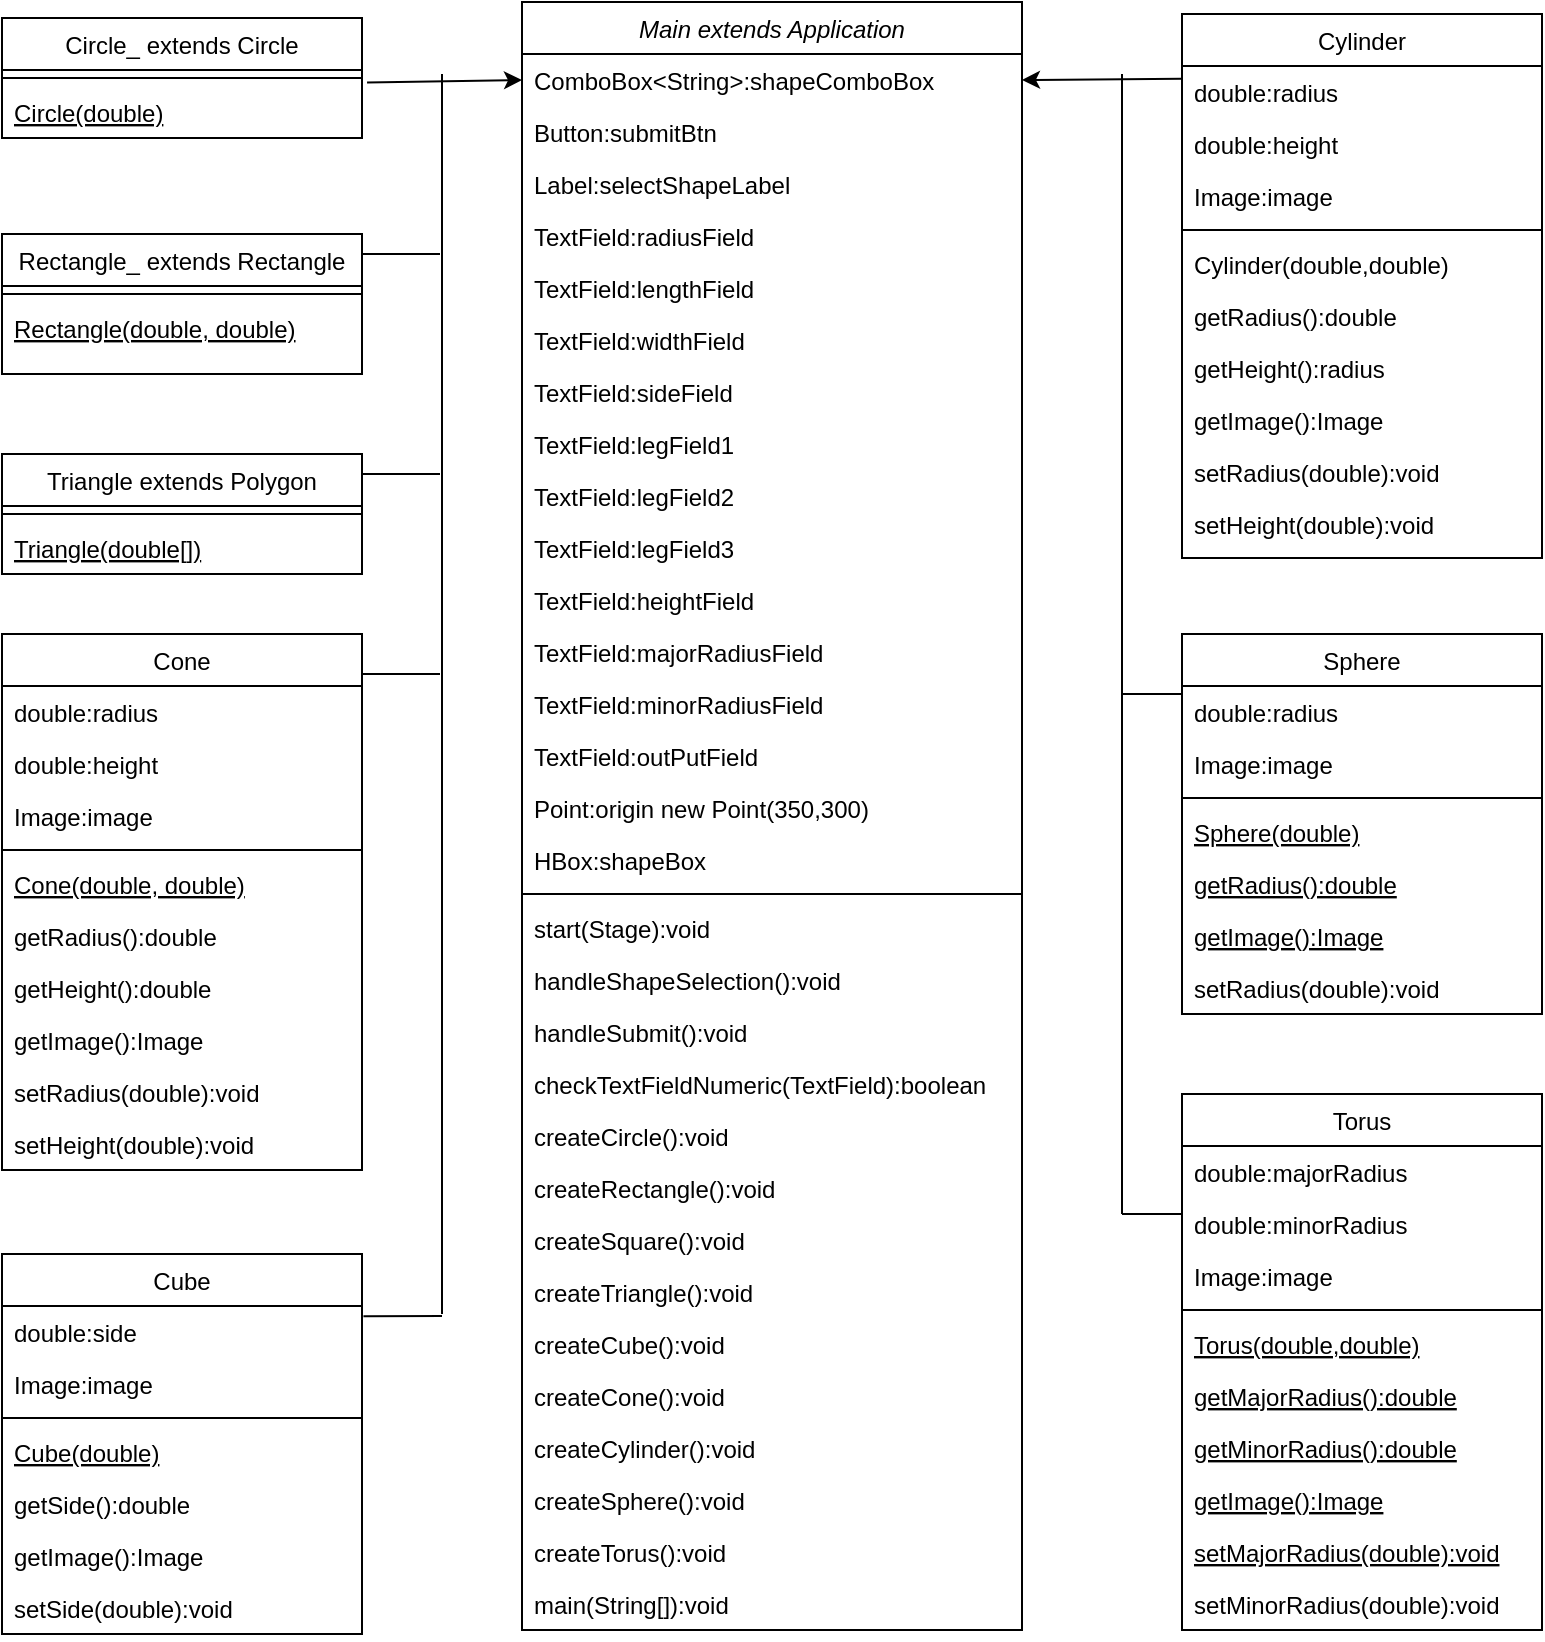 <mxfile version="24.1.0" type="device">
  <diagram id="C5RBs43oDa-KdzZeNtuy" name="Page-1">
    <mxGraphModel dx="1433" dy="580" grid="1" gridSize="10" guides="1" tooltips="1" connect="1" arrows="1" fold="1" page="1" pageScale="1" pageWidth="827" pageHeight="1169" math="0" shadow="0">
      <root>
        <mxCell id="WIyWlLk6GJQsqaUBKTNV-0" />
        <mxCell id="WIyWlLk6GJQsqaUBKTNV-1" parent="WIyWlLk6GJQsqaUBKTNV-0" />
        <mxCell id="zkfFHV4jXpPFQw0GAbJ--0" value="Main extends Application" style="swimlane;fontStyle=2;align=center;verticalAlign=top;childLayout=stackLayout;horizontal=1;startSize=26;horizontalStack=0;resizeParent=1;resizeLast=0;collapsible=1;marginBottom=0;rounded=0;shadow=0;strokeWidth=1;" parent="WIyWlLk6GJQsqaUBKTNV-1" vertex="1">
          <mxGeometry x="280" y="34" width="250" height="814" as="geometry">
            <mxRectangle x="230" y="140" width="160" height="26" as="alternateBounds" />
          </mxGeometry>
        </mxCell>
        <mxCell id="zkfFHV4jXpPFQw0GAbJ--1" value="ComboBox&lt;String&gt;:shapeComboBox" style="text;align=left;verticalAlign=top;spacingLeft=4;spacingRight=4;overflow=hidden;rotatable=0;points=[[0,0.5],[1,0.5]];portConstraint=eastwest;" parent="zkfFHV4jXpPFQw0GAbJ--0" vertex="1">
          <mxGeometry y="26" width="250" height="26" as="geometry" />
        </mxCell>
        <mxCell id="zkfFHV4jXpPFQw0GAbJ--2" value="Button:submitBtn" style="text;align=left;verticalAlign=top;spacingLeft=4;spacingRight=4;overflow=hidden;rotatable=0;points=[[0,0.5],[1,0.5]];portConstraint=eastwest;rounded=0;shadow=0;html=0;" parent="zkfFHV4jXpPFQw0GAbJ--0" vertex="1">
          <mxGeometry y="52" width="250" height="26" as="geometry" />
        </mxCell>
        <mxCell id="0kf4-YSPmbqntJJXdyW9-0" value="Label:selectShapeLabel" style="text;align=left;verticalAlign=top;spacingLeft=4;spacingRight=4;overflow=hidden;rotatable=0;points=[[0,0.5],[1,0.5]];portConstraint=eastwest;rounded=0;shadow=0;html=0;" vertex="1" parent="zkfFHV4jXpPFQw0GAbJ--0">
          <mxGeometry y="78" width="250" height="26" as="geometry" />
        </mxCell>
        <mxCell id="zkfFHV4jXpPFQw0GAbJ--3" value="TextField:radiusField" style="text;align=left;verticalAlign=top;spacingLeft=4;spacingRight=4;overflow=hidden;rotatable=0;points=[[0,0.5],[1,0.5]];portConstraint=eastwest;rounded=0;shadow=0;html=0;" parent="zkfFHV4jXpPFQw0GAbJ--0" vertex="1">
          <mxGeometry y="104" width="250" height="26" as="geometry" />
        </mxCell>
        <mxCell id="0kf4-YSPmbqntJJXdyW9-1" value="TextField:lengthField" style="text;align=left;verticalAlign=top;spacingLeft=4;spacingRight=4;overflow=hidden;rotatable=0;points=[[0,0.5],[1,0.5]];portConstraint=eastwest;rounded=0;shadow=0;html=0;" vertex="1" parent="zkfFHV4jXpPFQw0GAbJ--0">
          <mxGeometry y="130" width="250" height="26" as="geometry" />
        </mxCell>
        <mxCell id="0kf4-YSPmbqntJJXdyW9-3" value="TextField:widthField" style="text;align=left;verticalAlign=top;spacingLeft=4;spacingRight=4;overflow=hidden;rotatable=0;points=[[0,0.5],[1,0.5]];portConstraint=eastwest;rounded=0;shadow=0;html=0;" vertex="1" parent="zkfFHV4jXpPFQw0GAbJ--0">
          <mxGeometry y="156" width="250" height="26" as="geometry" />
        </mxCell>
        <mxCell id="0kf4-YSPmbqntJJXdyW9-4" value="TextField:sideField" style="text;align=left;verticalAlign=top;spacingLeft=4;spacingRight=4;overflow=hidden;rotatable=0;points=[[0,0.5],[1,0.5]];portConstraint=eastwest;rounded=0;shadow=0;html=0;" vertex="1" parent="zkfFHV4jXpPFQw0GAbJ--0">
          <mxGeometry y="182" width="250" height="26" as="geometry" />
        </mxCell>
        <mxCell id="0kf4-YSPmbqntJJXdyW9-5" value="TextField:legField1" style="text;align=left;verticalAlign=top;spacingLeft=4;spacingRight=4;overflow=hidden;rotatable=0;points=[[0,0.5],[1,0.5]];portConstraint=eastwest;rounded=0;shadow=0;html=0;" vertex="1" parent="zkfFHV4jXpPFQw0GAbJ--0">
          <mxGeometry y="208" width="250" height="26" as="geometry" />
        </mxCell>
        <mxCell id="0kf4-YSPmbqntJJXdyW9-7" value="TextField:legField2" style="text;align=left;verticalAlign=top;spacingLeft=4;spacingRight=4;overflow=hidden;rotatable=0;points=[[0,0.5],[1,0.5]];portConstraint=eastwest;rounded=0;shadow=0;html=0;" vertex="1" parent="zkfFHV4jXpPFQw0GAbJ--0">
          <mxGeometry y="234" width="250" height="26" as="geometry" />
        </mxCell>
        <mxCell id="0kf4-YSPmbqntJJXdyW9-8" value="TextField:legField3" style="text;align=left;verticalAlign=top;spacingLeft=4;spacingRight=4;overflow=hidden;rotatable=0;points=[[0,0.5],[1,0.5]];portConstraint=eastwest;rounded=0;shadow=0;html=0;" vertex="1" parent="zkfFHV4jXpPFQw0GAbJ--0">
          <mxGeometry y="260" width="250" height="26" as="geometry" />
        </mxCell>
        <mxCell id="0kf4-YSPmbqntJJXdyW9-9" value="TextField:heightField" style="text;align=left;verticalAlign=top;spacingLeft=4;spacingRight=4;overflow=hidden;rotatable=0;points=[[0,0.5],[1,0.5]];portConstraint=eastwest;rounded=0;shadow=0;html=0;" vertex="1" parent="zkfFHV4jXpPFQw0GAbJ--0">
          <mxGeometry y="286" width="250" height="26" as="geometry" />
        </mxCell>
        <mxCell id="0kf4-YSPmbqntJJXdyW9-10" value="TextField:majorRadiusField" style="text;align=left;verticalAlign=top;spacingLeft=4;spacingRight=4;overflow=hidden;rotatable=0;points=[[0,0.5],[1,0.5]];portConstraint=eastwest;rounded=0;shadow=0;html=0;" vertex="1" parent="zkfFHV4jXpPFQw0GAbJ--0">
          <mxGeometry y="312" width="250" height="26" as="geometry" />
        </mxCell>
        <mxCell id="0kf4-YSPmbqntJJXdyW9-6" value="TextField:minorRadiusField" style="text;align=left;verticalAlign=top;spacingLeft=4;spacingRight=4;overflow=hidden;rotatable=0;points=[[0,0.5],[1,0.5]];portConstraint=eastwest;rounded=0;shadow=0;html=0;" vertex="1" parent="zkfFHV4jXpPFQw0GAbJ--0">
          <mxGeometry y="338" width="250" height="26" as="geometry" />
        </mxCell>
        <mxCell id="0kf4-YSPmbqntJJXdyW9-12" value="TextField:outPutField" style="text;align=left;verticalAlign=top;spacingLeft=4;spacingRight=4;overflow=hidden;rotatable=0;points=[[0,0.5],[1,0.5]];portConstraint=eastwest;rounded=0;shadow=0;html=0;" vertex="1" parent="zkfFHV4jXpPFQw0GAbJ--0">
          <mxGeometry y="364" width="250" height="26" as="geometry" />
        </mxCell>
        <mxCell id="0kf4-YSPmbqntJJXdyW9-11" value="Point:origin new Point(350,300)" style="text;align=left;verticalAlign=top;spacingLeft=4;spacingRight=4;overflow=hidden;rotatable=0;points=[[0,0.5],[1,0.5]];portConstraint=eastwest;rounded=0;shadow=0;html=0;" vertex="1" parent="zkfFHV4jXpPFQw0GAbJ--0">
          <mxGeometry y="390" width="250" height="26" as="geometry" />
        </mxCell>
        <mxCell id="0kf4-YSPmbqntJJXdyW9-2" value="HBox:shapeBox" style="text;align=left;verticalAlign=top;spacingLeft=4;spacingRight=4;overflow=hidden;rotatable=0;points=[[0,0.5],[1,0.5]];portConstraint=eastwest;rounded=0;shadow=0;html=0;" vertex="1" parent="zkfFHV4jXpPFQw0GAbJ--0">
          <mxGeometry y="416" width="250" height="26" as="geometry" />
        </mxCell>
        <mxCell id="zkfFHV4jXpPFQw0GAbJ--4" value="" style="line;html=1;strokeWidth=1;align=left;verticalAlign=middle;spacingTop=-1;spacingLeft=3;spacingRight=3;rotatable=0;labelPosition=right;points=[];portConstraint=eastwest;" parent="zkfFHV4jXpPFQw0GAbJ--0" vertex="1">
          <mxGeometry y="442" width="250" height="8" as="geometry" />
        </mxCell>
        <mxCell id="zkfFHV4jXpPFQw0GAbJ--5" value="start(Stage):void" style="text;align=left;verticalAlign=top;spacingLeft=4;spacingRight=4;overflow=hidden;rotatable=0;points=[[0,0.5],[1,0.5]];portConstraint=eastwest;" parent="zkfFHV4jXpPFQw0GAbJ--0" vertex="1">
          <mxGeometry y="450" width="250" height="26" as="geometry" />
        </mxCell>
        <mxCell id="0kf4-YSPmbqntJJXdyW9-14" value="handleShapeSelection():void" style="text;align=left;verticalAlign=top;spacingLeft=4;spacingRight=4;overflow=hidden;rotatable=0;points=[[0,0.5],[1,0.5]];portConstraint=eastwest;" vertex="1" parent="zkfFHV4jXpPFQw0GAbJ--0">
          <mxGeometry y="476" width="250" height="26" as="geometry" />
        </mxCell>
        <mxCell id="0kf4-YSPmbqntJJXdyW9-15" value="handleSubmit():void" style="text;align=left;verticalAlign=top;spacingLeft=4;spacingRight=4;overflow=hidden;rotatable=0;points=[[0,0.5],[1,0.5]];portConstraint=eastwest;" vertex="1" parent="zkfFHV4jXpPFQw0GAbJ--0">
          <mxGeometry y="502" width="250" height="26" as="geometry" />
        </mxCell>
        <mxCell id="0kf4-YSPmbqntJJXdyW9-16" value="checkTextFieldNumeric(TextField):boolean" style="text;align=left;verticalAlign=top;spacingLeft=4;spacingRight=4;overflow=hidden;rotatable=0;points=[[0,0.5],[1,0.5]];portConstraint=eastwest;" vertex="1" parent="zkfFHV4jXpPFQw0GAbJ--0">
          <mxGeometry y="528" width="250" height="26" as="geometry" />
        </mxCell>
        <mxCell id="0kf4-YSPmbqntJJXdyW9-17" value="createCircle():void" style="text;align=left;verticalAlign=top;spacingLeft=4;spacingRight=4;overflow=hidden;rotatable=0;points=[[0,0.5],[1,0.5]];portConstraint=eastwest;" vertex="1" parent="zkfFHV4jXpPFQw0GAbJ--0">
          <mxGeometry y="554" width="250" height="26" as="geometry" />
        </mxCell>
        <mxCell id="0kf4-YSPmbqntJJXdyW9-24" value="createRectangle():void" style="text;align=left;verticalAlign=top;spacingLeft=4;spacingRight=4;overflow=hidden;rotatable=0;points=[[0,0.5],[1,0.5]];portConstraint=eastwest;" vertex="1" parent="zkfFHV4jXpPFQw0GAbJ--0">
          <mxGeometry y="580" width="250" height="26" as="geometry" />
        </mxCell>
        <mxCell id="0kf4-YSPmbqntJJXdyW9-25" value="createSquare():void" style="text;align=left;verticalAlign=top;spacingLeft=4;spacingRight=4;overflow=hidden;rotatable=0;points=[[0,0.5],[1,0.5]];portConstraint=eastwest;" vertex="1" parent="zkfFHV4jXpPFQw0GAbJ--0">
          <mxGeometry y="606" width="250" height="26" as="geometry" />
        </mxCell>
        <mxCell id="0kf4-YSPmbqntJJXdyW9-23" value="createTriangle():void" style="text;align=left;verticalAlign=top;spacingLeft=4;spacingRight=4;overflow=hidden;rotatable=0;points=[[0,0.5],[1,0.5]];portConstraint=eastwest;" vertex="1" parent="zkfFHV4jXpPFQw0GAbJ--0">
          <mxGeometry y="632" width="250" height="26" as="geometry" />
        </mxCell>
        <mxCell id="0kf4-YSPmbqntJJXdyW9-19" value="createCube():void" style="text;align=left;verticalAlign=top;spacingLeft=4;spacingRight=4;overflow=hidden;rotatable=0;points=[[0,0.5],[1,0.5]];portConstraint=eastwest;" vertex="1" parent="zkfFHV4jXpPFQw0GAbJ--0">
          <mxGeometry y="658" width="250" height="26" as="geometry" />
        </mxCell>
        <mxCell id="0kf4-YSPmbqntJJXdyW9-20" value="createCone():void" style="text;align=left;verticalAlign=top;spacingLeft=4;spacingRight=4;overflow=hidden;rotatable=0;points=[[0,0.5],[1,0.5]];portConstraint=eastwest;" vertex="1" parent="zkfFHV4jXpPFQw0GAbJ--0">
          <mxGeometry y="684" width="250" height="26" as="geometry" />
        </mxCell>
        <mxCell id="0kf4-YSPmbqntJJXdyW9-22" value="createCylinder():void" style="text;align=left;verticalAlign=top;spacingLeft=4;spacingRight=4;overflow=hidden;rotatable=0;points=[[0,0.5],[1,0.5]];portConstraint=eastwest;" vertex="1" parent="zkfFHV4jXpPFQw0GAbJ--0">
          <mxGeometry y="710" width="250" height="26" as="geometry" />
        </mxCell>
        <mxCell id="0kf4-YSPmbqntJJXdyW9-21" value="createSphere():void" style="text;align=left;verticalAlign=top;spacingLeft=4;spacingRight=4;overflow=hidden;rotatable=0;points=[[0,0.5],[1,0.5]];portConstraint=eastwest;" vertex="1" parent="zkfFHV4jXpPFQw0GAbJ--0">
          <mxGeometry y="736" width="250" height="26" as="geometry" />
        </mxCell>
        <mxCell id="0kf4-YSPmbqntJJXdyW9-18" value="createTorus():void" style="text;align=left;verticalAlign=top;spacingLeft=4;spacingRight=4;overflow=hidden;rotatable=0;points=[[0,0.5],[1,0.5]];portConstraint=eastwest;" vertex="1" parent="zkfFHV4jXpPFQw0GAbJ--0">
          <mxGeometry y="762" width="250" height="26" as="geometry" />
        </mxCell>
        <mxCell id="0kf4-YSPmbqntJJXdyW9-13" value="main(String[]):void" style="text;align=left;verticalAlign=top;spacingLeft=4;spacingRight=4;overflow=hidden;rotatable=0;points=[[0,0.5],[1,0.5]];portConstraint=eastwest;" vertex="1" parent="zkfFHV4jXpPFQw0GAbJ--0">
          <mxGeometry y="788" width="250" height="26" as="geometry" />
        </mxCell>
        <mxCell id="zkfFHV4jXpPFQw0GAbJ--6" value="Circle_ extends Circle" style="swimlane;fontStyle=0;align=center;verticalAlign=top;childLayout=stackLayout;horizontal=1;startSize=26;horizontalStack=0;resizeParent=1;resizeLast=0;collapsible=1;marginBottom=0;rounded=0;shadow=0;strokeWidth=1;" parent="WIyWlLk6GJQsqaUBKTNV-1" vertex="1">
          <mxGeometry x="20" y="42" width="180" height="60" as="geometry">
            <mxRectangle x="130" y="380" width="160" height="26" as="alternateBounds" />
          </mxGeometry>
        </mxCell>
        <mxCell id="zkfFHV4jXpPFQw0GAbJ--9" value="" style="line;html=1;strokeWidth=1;align=left;verticalAlign=middle;spacingTop=-1;spacingLeft=3;spacingRight=3;rotatable=0;labelPosition=right;points=[];portConstraint=eastwest;" parent="zkfFHV4jXpPFQw0GAbJ--6" vertex="1">
          <mxGeometry y="26" width="180" height="8" as="geometry" />
        </mxCell>
        <mxCell id="zkfFHV4jXpPFQw0GAbJ--10" value="Circle(double)" style="text;align=left;verticalAlign=top;spacingLeft=4;spacingRight=4;overflow=hidden;rotatable=0;points=[[0,0.5],[1,0.5]];portConstraint=eastwest;fontStyle=4" parent="zkfFHV4jXpPFQw0GAbJ--6" vertex="1">
          <mxGeometry y="34" width="180" height="26" as="geometry" />
        </mxCell>
        <mxCell id="zkfFHV4jXpPFQw0GAbJ--17" value="Cylinder" style="swimlane;fontStyle=0;align=center;verticalAlign=top;childLayout=stackLayout;horizontal=1;startSize=26;horizontalStack=0;resizeParent=1;resizeLast=0;collapsible=1;marginBottom=0;rounded=0;shadow=0;strokeWidth=1;" parent="WIyWlLk6GJQsqaUBKTNV-1" vertex="1">
          <mxGeometry x="610" y="40" width="180" height="272" as="geometry">
            <mxRectangle x="550" y="140" width="160" height="26" as="alternateBounds" />
          </mxGeometry>
        </mxCell>
        <mxCell id="zkfFHV4jXpPFQw0GAbJ--18" value="double:radius" style="text;align=left;verticalAlign=top;spacingLeft=4;spacingRight=4;overflow=hidden;rotatable=0;points=[[0,0.5],[1,0.5]];portConstraint=eastwest;" parent="zkfFHV4jXpPFQw0GAbJ--17" vertex="1">
          <mxGeometry y="26" width="180" height="26" as="geometry" />
        </mxCell>
        <mxCell id="zkfFHV4jXpPFQw0GAbJ--19" value="double:height" style="text;align=left;verticalAlign=top;spacingLeft=4;spacingRight=4;overflow=hidden;rotatable=0;points=[[0,0.5],[1,0.5]];portConstraint=eastwest;rounded=0;shadow=0;html=0;" parent="zkfFHV4jXpPFQw0GAbJ--17" vertex="1">
          <mxGeometry y="52" width="180" height="26" as="geometry" />
        </mxCell>
        <mxCell id="zkfFHV4jXpPFQw0GAbJ--20" value="Image:image" style="text;align=left;verticalAlign=top;spacingLeft=4;spacingRight=4;overflow=hidden;rotatable=0;points=[[0,0.5],[1,0.5]];portConstraint=eastwest;rounded=0;shadow=0;html=0;" parent="zkfFHV4jXpPFQw0GAbJ--17" vertex="1">
          <mxGeometry y="78" width="180" height="26" as="geometry" />
        </mxCell>
        <mxCell id="zkfFHV4jXpPFQw0GAbJ--23" value="" style="line;html=1;strokeWidth=1;align=left;verticalAlign=middle;spacingTop=-1;spacingLeft=3;spacingRight=3;rotatable=0;labelPosition=right;points=[];portConstraint=eastwest;" parent="zkfFHV4jXpPFQw0GAbJ--17" vertex="1">
          <mxGeometry y="104" width="180" height="8" as="geometry" />
        </mxCell>
        <mxCell id="zkfFHV4jXpPFQw0GAbJ--24" value="Cylinder(double,double)" style="text;align=left;verticalAlign=top;spacingLeft=4;spacingRight=4;overflow=hidden;rotatable=0;points=[[0,0.5],[1,0.5]];portConstraint=eastwest;" parent="zkfFHV4jXpPFQw0GAbJ--17" vertex="1">
          <mxGeometry y="112" width="180" height="26" as="geometry" />
        </mxCell>
        <mxCell id="zkfFHV4jXpPFQw0GAbJ--25" value="getRadius():double" style="text;align=left;verticalAlign=top;spacingLeft=4;spacingRight=4;overflow=hidden;rotatable=0;points=[[0,0.5],[1,0.5]];portConstraint=eastwest;" parent="zkfFHV4jXpPFQw0GAbJ--17" vertex="1">
          <mxGeometry y="138" width="180" height="26" as="geometry" />
        </mxCell>
        <mxCell id="0kf4-YSPmbqntJJXdyW9-76" value="getHeight():radius" style="text;align=left;verticalAlign=top;spacingLeft=4;spacingRight=4;overflow=hidden;rotatable=0;points=[[0,0.5],[1,0.5]];portConstraint=eastwest;" vertex="1" parent="zkfFHV4jXpPFQw0GAbJ--17">
          <mxGeometry y="164" width="180" height="26" as="geometry" />
        </mxCell>
        <mxCell id="0kf4-YSPmbqntJJXdyW9-78" value="getImage():Image" style="text;align=left;verticalAlign=top;spacingLeft=4;spacingRight=4;overflow=hidden;rotatable=0;points=[[0,0.5],[1,0.5]];portConstraint=eastwest;" vertex="1" parent="zkfFHV4jXpPFQw0GAbJ--17">
          <mxGeometry y="190" width="180" height="26" as="geometry" />
        </mxCell>
        <mxCell id="0kf4-YSPmbqntJJXdyW9-77" value="setRadius(double):void" style="text;align=left;verticalAlign=top;spacingLeft=4;spacingRight=4;overflow=hidden;rotatable=0;points=[[0,0.5],[1,0.5]];portConstraint=eastwest;" vertex="1" parent="zkfFHV4jXpPFQw0GAbJ--17">
          <mxGeometry y="216" width="180" height="26" as="geometry" />
        </mxCell>
        <mxCell id="0kf4-YSPmbqntJJXdyW9-75" value="setHeight(double):void" style="text;align=left;verticalAlign=top;spacingLeft=4;spacingRight=4;overflow=hidden;rotatable=0;points=[[0,0.5],[1,0.5]];portConstraint=eastwest;" vertex="1" parent="zkfFHV4jXpPFQw0GAbJ--17">
          <mxGeometry y="242" width="180" height="26" as="geometry" />
        </mxCell>
        <mxCell id="0kf4-YSPmbqntJJXdyW9-26" value="Rectangle_ extends Rectangle" style="swimlane;fontStyle=0;align=center;verticalAlign=top;childLayout=stackLayout;horizontal=1;startSize=26;horizontalStack=0;resizeParent=1;resizeLast=0;collapsible=1;marginBottom=0;rounded=0;shadow=0;strokeWidth=1;" vertex="1" parent="WIyWlLk6GJQsqaUBKTNV-1">
          <mxGeometry x="20" y="150" width="180" height="70" as="geometry">
            <mxRectangle x="130" y="380" width="160" height="26" as="alternateBounds" />
          </mxGeometry>
        </mxCell>
        <mxCell id="0kf4-YSPmbqntJJXdyW9-29" value="" style="line;html=1;strokeWidth=1;align=left;verticalAlign=middle;spacingTop=-1;spacingLeft=3;spacingRight=3;rotatable=0;labelPosition=right;points=[];portConstraint=eastwest;" vertex="1" parent="0kf4-YSPmbqntJJXdyW9-26">
          <mxGeometry y="26" width="180" height="8" as="geometry" />
        </mxCell>
        <mxCell id="0kf4-YSPmbqntJJXdyW9-30" value="Rectangle(double, double)" style="text;align=left;verticalAlign=top;spacingLeft=4;spacingRight=4;overflow=hidden;rotatable=0;points=[[0,0.5],[1,0.5]];portConstraint=eastwest;fontStyle=4" vertex="1" parent="0kf4-YSPmbqntJJXdyW9-26">
          <mxGeometry y="34" width="180" height="26" as="geometry" />
        </mxCell>
        <mxCell id="0kf4-YSPmbqntJJXdyW9-32" value="Triangle extends Polygon" style="swimlane;fontStyle=0;align=center;verticalAlign=top;childLayout=stackLayout;horizontal=1;startSize=26;horizontalStack=0;resizeParent=1;resizeLast=0;collapsible=1;marginBottom=0;rounded=0;shadow=0;strokeWidth=1;" vertex="1" parent="WIyWlLk6GJQsqaUBKTNV-1">
          <mxGeometry x="20" y="260" width="180" height="60" as="geometry">
            <mxRectangle x="130" y="380" width="160" height="26" as="alternateBounds" />
          </mxGeometry>
        </mxCell>
        <mxCell id="0kf4-YSPmbqntJJXdyW9-35" value="" style="line;html=1;strokeWidth=1;align=left;verticalAlign=middle;spacingTop=-1;spacingLeft=3;spacingRight=3;rotatable=0;labelPosition=right;points=[];portConstraint=eastwest;" vertex="1" parent="0kf4-YSPmbqntJJXdyW9-32">
          <mxGeometry y="26" width="180" height="8" as="geometry" />
        </mxCell>
        <mxCell id="0kf4-YSPmbqntJJXdyW9-36" value="Triangle(double[])" style="text;align=left;verticalAlign=top;spacingLeft=4;spacingRight=4;overflow=hidden;rotatable=0;points=[[0,0.5],[1,0.5]];portConstraint=eastwest;fontStyle=4" vertex="1" parent="0kf4-YSPmbqntJJXdyW9-32">
          <mxGeometry y="34" width="180" height="26" as="geometry" />
        </mxCell>
        <mxCell id="0kf4-YSPmbqntJJXdyW9-38" value="Cone" style="swimlane;fontStyle=0;align=center;verticalAlign=top;childLayout=stackLayout;horizontal=1;startSize=26;horizontalStack=0;resizeParent=1;resizeLast=0;collapsible=1;marginBottom=0;rounded=0;shadow=0;strokeWidth=1;" vertex="1" parent="WIyWlLk6GJQsqaUBKTNV-1">
          <mxGeometry x="20" y="350" width="180" height="268" as="geometry">
            <mxRectangle x="130" y="380" width="160" height="26" as="alternateBounds" />
          </mxGeometry>
        </mxCell>
        <mxCell id="0kf4-YSPmbqntJJXdyW9-39" value="double:radius" style="text;align=left;verticalAlign=top;spacingLeft=4;spacingRight=4;overflow=hidden;rotatable=0;points=[[0,0.5],[1,0.5]];portConstraint=eastwest;" vertex="1" parent="0kf4-YSPmbqntJJXdyW9-38">
          <mxGeometry y="26" width="180" height="26" as="geometry" />
        </mxCell>
        <mxCell id="0kf4-YSPmbqntJJXdyW9-68" value="double:height" style="text;align=left;verticalAlign=top;spacingLeft=4;spacingRight=4;overflow=hidden;rotatable=0;points=[[0,0.5],[1,0.5]];portConstraint=eastwest;rounded=0;shadow=0;html=0;" vertex="1" parent="0kf4-YSPmbqntJJXdyW9-38">
          <mxGeometry y="52" width="180" height="26" as="geometry" />
        </mxCell>
        <mxCell id="0kf4-YSPmbqntJJXdyW9-40" value="Image:image" style="text;align=left;verticalAlign=top;spacingLeft=4;spacingRight=4;overflow=hidden;rotatable=0;points=[[0,0.5],[1,0.5]];portConstraint=eastwest;rounded=0;shadow=0;html=0;" vertex="1" parent="0kf4-YSPmbqntJJXdyW9-38">
          <mxGeometry y="78" width="180" height="26" as="geometry" />
        </mxCell>
        <mxCell id="0kf4-YSPmbqntJJXdyW9-41" value="" style="line;html=1;strokeWidth=1;align=left;verticalAlign=middle;spacingTop=-1;spacingLeft=3;spacingRight=3;rotatable=0;labelPosition=right;points=[];portConstraint=eastwest;" vertex="1" parent="0kf4-YSPmbqntJJXdyW9-38">
          <mxGeometry y="104" width="180" height="8" as="geometry" />
        </mxCell>
        <mxCell id="0kf4-YSPmbqntJJXdyW9-42" value="Cone(double, double)" style="text;align=left;verticalAlign=top;spacingLeft=4;spacingRight=4;overflow=hidden;rotatable=0;points=[[0,0.5],[1,0.5]];portConstraint=eastwest;fontStyle=4" vertex="1" parent="0kf4-YSPmbqntJJXdyW9-38">
          <mxGeometry y="112" width="180" height="26" as="geometry" />
        </mxCell>
        <mxCell id="0kf4-YSPmbqntJJXdyW9-69" value="getRadius():double" style="text;align=left;verticalAlign=top;spacingLeft=4;spacingRight=4;overflow=hidden;rotatable=0;points=[[0,0.5],[1,0.5]];portConstraint=eastwest;" vertex="1" parent="0kf4-YSPmbqntJJXdyW9-38">
          <mxGeometry y="138" width="180" height="26" as="geometry" />
        </mxCell>
        <mxCell id="0kf4-YSPmbqntJJXdyW9-70" value="getHeight():double" style="text;align=left;verticalAlign=top;spacingLeft=4;spacingRight=4;overflow=hidden;rotatable=0;points=[[0,0.5],[1,0.5]];portConstraint=eastwest;" vertex="1" parent="0kf4-YSPmbqntJJXdyW9-38">
          <mxGeometry y="164" width="180" height="26" as="geometry" />
        </mxCell>
        <mxCell id="0kf4-YSPmbqntJJXdyW9-71" value="getImage():Image" style="text;align=left;verticalAlign=top;spacingLeft=4;spacingRight=4;overflow=hidden;rotatable=0;points=[[0,0.5],[1,0.5]];portConstraint=eastwest;" vertex="1" parent="0kf4-YSPmbqntJJXdyW9-38">
          <mxGeometry y="190" width="180" height="26" as="geometry" />
        </mxCell>
        <mxCell id="0kf4-YSPmbqntJJXdyW9-72" value="setRadius(double):void" style="text;align=left;verticalAlign=top;spacingLeft=4;spacingRight=4;overflow=hidden;rotatable=0;points=[[0,0.5],[1,0.5]];portConstraint=eastwest;" vertex="1" parent="0kf4-YSPmbqntJJXdyW9-38">
          <mxGeometry y="216" width="180" height="26" as="geometry" />
        </mxCell>
        <mxCell id="0kf4-YSPmbqntJJXdyW9-43" value="setHeight(double):void" style="text;align=left;verticalAlign=top;spacingLeft=4;spacingRight=4;overflow=hidden;rotatable=0;points=[[0,0.5],[1,0.5]];portConstraint=eastwest;" vertex="1" parent="0kf4-YSPmbqntJJXdyW9-38">
          <mxGeometry y="242" width="180" height="26" as="geometry" />
        </mxCell>
        <mxCell id="0kf4-YSPmbqntJJXdyW9-44" value="Sphere" style="swimlane;fontStyle=0;align=center;verticalAlign=top;childLayout=stackLayout;horizontal=1;startSize=26;horizontalStack=0;resizeParent=1;resizeLast=0;collapsible=1;marginBottom=0;rounded=0;shadow=0;strokeWidth=1;" vertex="1" parent="WIyWlLk6GJQsqaUBKTNV-1">
          <mxGeometry x="610" y="350" width="180" height="190" as="geometry">
            <mxRectangle x="130" y="380" width="160" height="26" as="alternateBounds" />
          </mxGeometry>
        </mxCell>
        <mxCell id="0kf4-YSPmbqntJJXdyW9-45" value="double:radius" style="text;align=left;verticalAlign=top;spacingLeft=4;spacingRight=4;overflow=hidden;rotatable=0;points=[[0,0.5],[1,0.5]];portConstraint=eastwest;" vertex="1" parent="0kf4-YSPmbqntJJXdyW9-44">
          <mxGeometry y="26" width="180" height="26" as="geometry" />
        </mxCell>
        <mxCell id="0kf4-YSPmbqntJJXdyW9-46" value="Image:image" style="text;align=left;verticalAlign=top;spacingLeft=4;spacingRight=4;overflow=hidden;rotatable=0;points=[[0,0.5],[1,0.5]];portConstraint=eastwest;rounded=0;shadow=0;html=0;" vertex="1" parent="0kf4-YSPmbqntJJXdyW9-44">
          <mxGeometry y="52" width="180" height="26" as="geometry" />
        </mxCell>
        <mxCell id="0kf4-YSPmbqntJJXdyW9-47" value="" style="line;html=1;strokeWidth=1;align=left;verticalAlign=middle;spacingTop=-1;spacingLeft=3;spacingRight=3;rotatable=0;labelPosition=right;points=[];portConstraint=eastwest;" vertex="1" parent="0kf4-YSPmbqntJJXdyW9-44">
          <mxGeometry y="78" width="180" height="8" as="geometry" />
        </mxCell>
        <mxCell id="0kf4-YSPmbqntJJXdyW9-48" value="Sphere(double)" style="text;align=left;verticalAlign=top;spacingLeft=4;spacingRight=4;overflow=hidden;rotatable=0;points=[[0,0.5],[1,0.5]];portConstraint=eastwest;fontStyle=4" vertex="1" parent="0kf4-YSPmbqntJJXdyW9-44">
          <mxGeometry y="86" width="180" height="26" as="geometry" />
        </mxCell>
        <mxCell id="0kf4-YSPmbqntJJXdyW9-80" value="getRadius():double" style="text;align=left;verticalAlign=top;spacingLeft=4;spacingRight=4;overflow=hidden;rotatable=0;points=[[0,0.5],[1,0.5]];portConstraint=eastwest;fontStyle=4" vertex="1" parent="0kf4-YSPmbqntJJXdyW9-44">
          <mxGeometry y="112" width="180" height="26" as="geometry" />
        </mxCell>
        <mxCell id="0kf4-YSPmbqntJJXdyW9-79" value="getImage():Image" style="text;align=left;verticalAlign=top;spacingLeft=4;spacingRight=4;overflow=hidden;rotatable=0;points=[[0,0.5],[1,0.5]];portConstraint=eastwest;fontStyle=4" vertex="1" parent="0kf4-YSPmbqntJJXdyW9-44">
          <mxGeometry y="138" width="180" height="26" as="geometry" />
        </mxCell>
        <mxCell id="0kf4-YSPmbqntJJXdyW9-49" value="setRadius(double):void" style="text;align=left;verticalAlign=top;spacingLeft=4;spacingRight=4;overflow=hidden;rotatable=0;points=[[0,0.5],[1,0.5]];portConstraint=eastwest;" vertex="1" parent="0kf4-YSPmbqntJJXdyW9-44">
          <mxGeometry y="164" width="180" height="26" as="geometry" />
        </mxCell>
        <mxCell id="0kf4-YSPmbqntJJXdyW9-50" value="Torus" style="swimlane;fontStyle=0;align=center;verticalAlign=top;childLayout=stackLayout;horizontal=1;startSize=26;horizontalStack=0;resizeParent=1;resizeLast=0;collapsible=1;marginBottom=0;rounded=0;shadow=0;strokeWidth=1;" vertex="1" parent="WIyWlLk6GJQsqaUBKTNV-1">
          <mxGeometry x="610" y="580" width="180" height="268" as="geometry">
            <mxRectangle x="130" y="380" width="160" height="26" as="alternateBounds" />
          </mxGeometry>
        </mxCell>
        <mxCell id="0kf4-YSPmbqntJJXdyW9-51" value="double:majorRadius" style="text;align=left;verticalAlign=top;spacingLeft=4;spacingRight=4;overflow=hidden;rotatable=0;points=[[0,0.5],[1,0.5]];portConstraint=eastwest;" vertex="1" parent="0kf4-YSPmbqntJJXdyW9-50">
          <mxGeometry y="26" width="180" height="26" as="geometry" />
        </mxCell>
        <mxCell id="0kf4-YSPmbqntJJXdyW9-81" value="double:minorRadius" style="text;align=left;verticalAlign=top;spacingLeft=4;spacingRight=4;overflow=hidden;rotatable=0;points=[[0,0.5],[1,0.5]];portConstraint=eastwest;rounded=0;shadow=0;html=0;" vertex="1" parent="0kf4-YSPmbqntJJXdyW9-50">
          <mxGeometry y="52" width="180" height="26" as="geometry" />
        </mxCell>
        <mxCell id="0kf4-YSPmbqntJJXdyW9-52" value="Image:image" style="text;align=left;verticalAlign=top;spacingLeft=4;spacingRight=4;overflow=hidden;rotatable=0;points=[[0,0.5],[1,0.5]];portConstraint=eastwest;rounded=0;shadow=0;html=0;" vertex="1" parent="0kf4-YSPmbqntJJXdyW9-50">
          <mxGeometry y="78" width="180" height="26" as="geometry" />
        </mxCell>
        <mxCell id="0kf4-YSPmbqntJJXdyW9-53" value="" style="line;html=1;strokeWidth=1;align=left;verticalAlign=middle;spacingTop=-1;spacingLeft=3;spacingRight=3;rotatable=0;labelPosition=right;points=[];portConstraint=eastwest;" vertex="1" parent="0kf4-YSPmbqntJJXdyW9-50">
          <mxGeometry y="104" width="180" height="8" as="geometry" />
        </mxCell>
        <mxCell id="0kf4-YSPmbqntJJXdyW9-54" value="Torus(double,double)" style="text;align=left;verticalAlign=top;spacingLeft=4;spacingRight=4;overflow=hidden;rotatable=0;points=[[0,0.5],[1,0.5]];portConstraint=eastwest;fontStyle=4" vertex="1" parent="0kf4-YSPmbqntJJXdyW9-50">
          <mxGeometry y="112" width="180" height="26" as="geometry" />
        </mxCell>
        <mxCell id="0kf4-YSPmbqntJJXdyW9-82" value="getMajorRadius():double" style="text;align=left;verticalAlign=top;spacingLeft=4;spacingRight=4;overflow=hidden;rotatable=0;points=[[0,0.5],[1,0.5]];portConstraint=eastwest;fontStyle=4" vertex="1" parent="0kf4-YSPmbqntJJXdyW9-50">
          <mxGeometry y="138" width="180" height="26" as="geometry" />
        </mxCell>
        <mxCell id="0kf4-YSPmbqntJJXdyW9-85" value="getMinorRadius():double" style="text;align=left;verticalAlign=top;spacingLeft=4;spacingRight=4;overflow=hidden;rotatable=0;points=[[0,0.5],[1,0.5]];portConstraint=eastwest;fontStyle=4" vertex="1" parent="0kf4-YSPmbqntJJXdyW9-50">
          <mxGeometry y="164" width="180" height="26" as="geometry" />
        </mxCell>
        <mxCell id="0kf4-YSPmbqntJJXdyW9-84" value="getImage():Image" style="text;align=left;verticalAlign=top;spacingLeft=4;spacingRight=4;overflow=hidden;rotatable=0;points=[[0,0.5],[1,0.5]];portConstraint=eastwest;fontStyle=4" vertex="1" parent="0kf4-YSPmbqntJJXdyW9-50">
          <mxGeometry y="190" width="180" height="26" as="geometry" />
        </mxCell>
        <mxCell id="0kf4-YSPmbqntJJXdyW9-83" value="setMajorRadius(double):void" style="text;align=left;verticalAlign=top;spacingLeft=4;spacingRight=4;overflow=hidden;rotatable=0;points=[[0,0.5],[1,0.5]];portConstraint=eastwest;fontStyle=4" vertex="1" parent="0kf4-YSPmbqntJJXdyW9-50">
          <mxGeometry y="216" width="180" height="26" as="geometry" />
        </mxCell>
        <mxCell id="0kf4-YSPmbqntJJXdyW9-55" value="setMinorRadius(double):void" style="text;align=left;verticalAlign=top;spacingLeft=4;spacingRight=4;overflow=hidden;rotatable=0;points=[[0,0.5],[1,0.5]];portConstraint=eastwest;" vertex="1" parent="0kf4-YSPmbqntJJXdyW9-50">
          <mxGeometry y="242" width="180" height="26" as="geometry" />
        </mxCell>
        <mxCell id="0kf4-YSPmbqntJJXdyW9-56" value="Cube" style="swimlane;fontStyle=0;align=center;verticalAlign=top;childLayout=stackLayout;horizontal=1;startSize=26;horizontalStack=0;resizeParent=1;resizeLast=0;collapsible=1;marginBottom=0;rounded=0;shadow=0;strokeWidth=1;" vertex="1" parent="WIyWlLk6GJQsqaUBKTNV-1">
          <mxGeometry x="20" y="660" width="180" height="190" as="geometry">
            <mxRectangle x="130" y="380" width="160" height="26" as="alternateBounds" />
          </mxGeometry>
        </mxCell>
        <mxCell id="0kf4-YSPmbqntJJXdyW9-57" value="double:side" style="text;align=left;verticalAlign=top;spacingLeft=4;spacingRight=4;overflow=hidden;rotatable=0;points=[[0,0.5],[1,0.5]];portConstraint=eastwest;" vertex="1" parent="0kf4-YSPmbqntJJXdyW9-56">
          <mxGeometry y="26" width="180" height="26" as="geometry" />
        </mxCell>
        <mxCell id="0kf4-YSPmbqntJJXdyW9-58" value="Image:image" style="text;align=left;verticalAlign=top;spacingLeft=4;spacingRight=4;overflow=hidden;rotatable=0;points=[[0,0.5],[1,0.5]];portConstraint=eastwest;rounded=0;shadow=0;html=0;" vertex="1" parent="0kf4-YSPmbqntJJXdyW9-56">
          <mxGeometry y="52" width="180" height="26" as="geometry" />
        </mxCell>
        <mxCell id="0kf4-YSPmbqntJJXdyW9-59" value="" style="line;html=1;strokeWidth=1;align=left;verticalAlign=middle;spacingTop=-1;spacingLeft=3;spacingRight=3;rotatable=0;labelPosition=right;points=[];portConstraint=eastwest;" vertex="1" parent="0kf4-YSPmbqntJJXdyW9-56">
          <mxGeometry y="78" width="180" height="8" as="geometry" />
        </mxCell>
        <mxCell id="0kf4-YSPmbqntJJXdyW9-60" value="Cube(double)" style="text;align=left;verticalAlign=top;spacingLeft=4;spacingRight=4;overflow=hidden;rotatable=0;points=[[0,0.5],[1,0.5]];portConstraint=eastwest;fontStyle=4" vertex="1" parent="0kf4-YSPmbqntJJXdyW9-56">
          <mxGeometry y="86" width="180" height="26" as="geometry" />
        </mxCell>
        <mxCell id="0kf4-YSPmbqntJJXdyW9-61" value="getSide():double" style="text;align=left;verticalAlign=top;spacingLeft=4;spacingRight=4;overflow=hidden;rotatable=0;points=[[0,0.5],[1,0.5]];portConstraint=eastwest;" vertex="1" parent="0kf4-YSPmbqntJJXdyW9-56">
          <mxGeometry y="112" width="180" height="26" as="geometry" />
        </mxCell>
        <mxCell id="0kf4-YSPmbqntJJXdyW9-74" value="getImage():Image" style="text;align=left;verticalAlign=top;spacingLeft=4;spacingRight=4;overflow=hidden;rotatable=0;points=[[0,0.5],[1,0.5]];portConstraint=eastwest;" vertex="1" parent="0kf4-YSPmbqntJJXdyW9-56">
          <mxGeometry y="138" width="180" height="26" as="geometry" />
        </mxCell>
        <mxCell id="0kf4-YSPmbqntJJXdyW9-73" value="setSide(double):void" style="text;align=left;verticalAlign=top;spacingLeft=4;spacingRight=4;overflow=hidden;rotatable=0;points=[[0,0.5],[1,0.5]];portConstraint=eastwest;" vertex="1" parent="0kf4-YSPmbqntJJXdyW9-56">
          <mxGeometry y="164" width="180" height="26" as="geometry" />
        </mxCell>
        <mxCell id="0kf4-YSPmbqntJJXdyW9-86" value="" style="endArrow=classic;html=1;rounded=0;entryX=1;entryY=0.5;entryDx=0;entryDy=0;exitX=-0.027;exitY=0.034;exitDx=0;exitDy=0;exitPerimeter=0;" edge="1" parent="WIyWlLk6GJQsqaUBKTNV-1" target="zkfFHV4jXpPFQw0GAbJ--1">
          <mxGeometry width="50" height="50" relative="1" as="geometry">
            <mxPoint x="610.0" y="72.324" as="sourcePoint" />
            <mxPoint x="543.36" y="71.446" as="targetPoint" />
          </mxGeometry>
        </mxCell>
        <mxCell id="0kf4-YSPmbqntJJXdyW9-87" value="" style="endArrow=classic;html=1;rounded=0;exitX=1.014;exitY=-0.068;exitDx=0;exitDy=0;exitPerimeter=0;entryX=0;entryY=0.5;entryDx=0;entryDy=0;" edge="1" parent="WIyWlLk6GJQsqaUBKTNV-1" source="zkfFHV4jXpPFQw0GAbJ--10" target="zkfFHV4jXpPFQw0GAbJ--1">
          <mxGeometry width="50" height="50" relative="1" as="geometry">
            <mxPoint x="210" y="140" as="sourcePoint" />
            <mxPoint x="260" y="90" as="targetPoint" />
          </mxGeometry>
        </mxCell>
        <mxCell id="0kf4-YSPmbqntJJXdyW9-88" value="" style="endArrow=none;html=1;rounded=0;" edge="1" parent="WIyWlLk6GJQsqaUBKTNV-1">
          <mxGeometry width="50" height="50" relative="1" as="geometry">
            <mxPoint x="580" y="640" as="sourcePoint" />
            <mxPoint x="580" y="70" as="targetPoint" />
          </mxGeometry>
        </mxCell>
        <mxCell id="0kf4-YSPmbqntJJXdyW9-89" value="" style="endArrow=none;html=1;rounded=0;" edge="1" parent="WIyWlLk6GJQsqaUBKTNV-1">
          <mxGeometry width="50" height="50" relative="1" as="geometry">
            <mxPoint x="580" y="640" as="sourcePoint" />
            <mxPoint x="610" y="640" as="targetPoint" />
          </mxGeometry>
        </mxCell>
        <mxCell id="0kf4-YSPmbqntJJXdyW9-90" value="" style="endArrow=none;html=1;rounded=0;" edge="1" parent="WIyWlLk6GJQsqaUBKTNV-1">
          <mxGeometry width="50" height="50" relative="1" as="geometry">
            <mxPoint x="580" y="380" as="sourcePoint" />
            <mxPoint x="610" y="380" as="targetPoint" />
          </mxGeometry>
        </mxCell>
        <mxCell id="0kf4-YSPmbqntJJXdyW9-92" value="" style="endArrow=none;html=1;rounded=0;" edge="1" parent="WIyWlLk6GJQsqaUBKTNV-1">
          <mxGeometry width="50" height="50" relative="1" as="geometry">
            <mxPoint x="240" y="690" as="sourcePoint" />
            <mxPoint x="240" y="70" as="targetPoint" />
          </mxGeometry>
        </mxCell>
        <mxCell id="0kf4-YSPmbqntJJXdyW9-93" value="" style="endArrow=none;html=1;rounded=0;exitX=1.004;exitY=0.197;exitDx=0;exitDy=0;exitPerimeter=0;" edge="1" parent="WIyWlLk6GJQsqaUBKTNV-1" source="0kf4-YSPmbqntJJXdyW9-57">
          <mxGeometry width="50" height="50" relative="1" as="geometry">
            <mxPoint x="210" y="750" as="sourcePoint" />
            <mxPoint x="240" y="691" as="targetPoint" />
          </mxGeometry>
        </mxCell>
        <mxCell id="0kf4-YSPmbqntJJXdyW9-94" value="" style="endArrow=none;html=1;rounded=0;exitX=1.004;exitY=0.197;exitDx=0;exitDy=0;exitPerimeter=0;" edge="1" parent="WIyWlLk6GJQsqaUBKTNV-1">
          <mxGeometry width="50" height="50" relative="1" as="geometry">
            <mxPoint x="200" y="370" as="sourcePoint" />
            <mxPoint x="239" y="370" as="targetPoint" />
          </mxGeometry>
        </mxCell>
        <mxCell id="0kf4-YSPmbqntJJXdyW9-95" value="" style="endArrow=none;html=1;rounded=0;exitX=1.004;exitY=0.197;exitDx=0;exitDy=0;exitPerimeter=0;" edge="1" parent="WIyWlLk6GJQsqaUBKTNV-1">
          <mxGeometry width="50" height="50" relative="1" as="geometry">
            <mxPoint x="200" y="270" as="sourcePoint" />
            <mxPoint x="239" y="270" as="targetPoint" />
          </mxGeometry>
        </mxCell>
        <mxCell id="0kf4-YSPmbqntJJXdyW9-96" value="" style="endArrow=none;html=1;rounded=0;exitX=1.004;exitY=0.197;exitDx=0;exitDy=0;exitPerimeter=0;" edge="1" parent="WIyWlLk6GJQsqaUBKTNV-1">
          <mxGeometry width="50" height="50" relative="1" as="geometry">
            <mxPoint x="200" y="160" as="sourcePoint" />
            <mxPoint x="239" y="160" as="targetPoint" />
          </mxGeometry>
        </mxCell>
      </root>
    </mxGraphModel>
  </diagram>
</mxfile>
